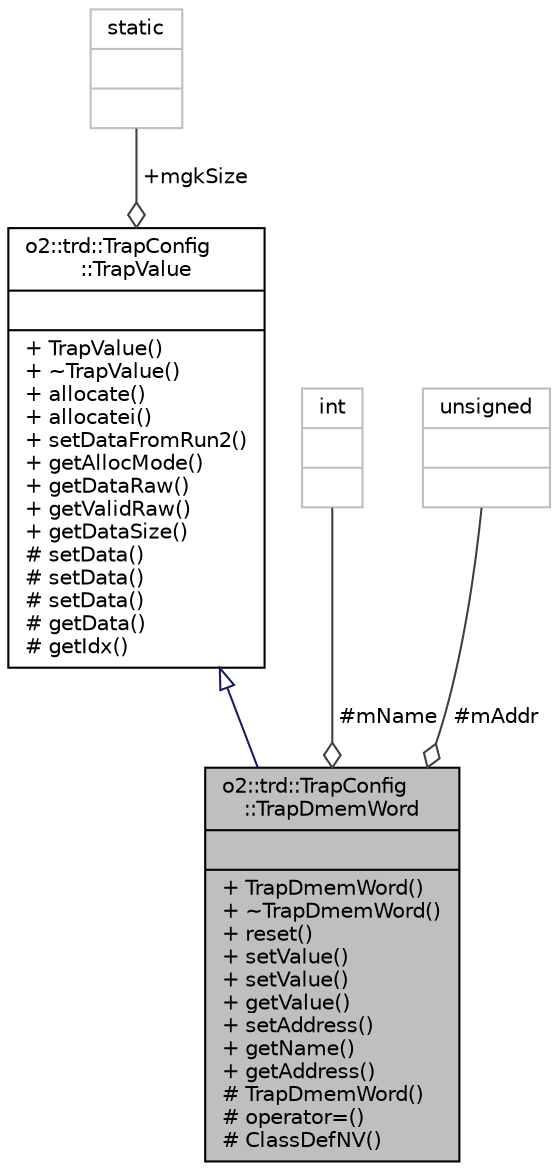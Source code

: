 digraph "o2::trd::TrapConfig::TrapDmemWord"
{
 // INTERACTIVE_SVG=YES
  bgcolor="transparent";
  edge [fontname="Helvetica",fontsize="10",labelfontname="Helvetica",labelfontsize="10"];
  node [fontname="Helvetica",fontsize="10",shape=record];
  Node2 [label="{o2::trd::TrapConfig\l::TrapDmemWord\n||+ TrapDmemWord()\l+ ~TrapDmemWord()\l+ reset()\l+ setValue()\l+ setValue()\l+ getValue()\l+ setAddress()\l+ getName()\l+ getAddress()\l# TrapDmemWord()\l# operator=()\l# ClassDefNV()\l}",height=0.2,width=0.4,color="black", fillcolor="grey75", style="filled", fontcolor="black"];
  Node3 -> Node2 [dir="back",color="midnightblue",fontsize="10",style="solid",arrowtail="onormal",fontname="Helvetica"];
  Node3 [label="{o2::trd::TrapConfig\l::TrapValue\n||+ TrapValue()\l+ ~TrapValue()\l+ allocate()\l+ allocatei()\l+ setDataFromRun2()\l+ getAllocMode()\l+ getDataRaw()\l+ getValidRaw()\l+ getDataSize()\l# setData()\l# setData()\l# setData()\l# getData()\l# getIdx()\l}",height=0.2,width=0.4,color="black",URL="$d0/dbb/classo2_1_1trd_1_1TrapConfig_1_1TrapValue.html"];
  Node4 -> Node3 [color="grey25",fontsize="10",style="solid",label=" +mgkSize" ,arrowhead="odiamond",fontname="Helvetica"];
  Node4 [label="{static\n||}",height=0.2,width=0.4,color="grey75"];
  Node5 -> Node2 [color="grey25",fontsize="10",style="solid",label=" #mName" ,arrowhead="odiamond",fontname="Helvetica"];
  Node5 [label="{int\n||}",height=0.2,width=0.4,color="grey75"];
  Node6 -> Node2 [color="grey25",fontsize="10",style="solid",label=" #mAddr" ,arrowhead="odiamond",fontname="Helvetica"];
  Node6 [label="{unsigned\n||}",height=0.2,width=0.4,color="grey75"];
}
